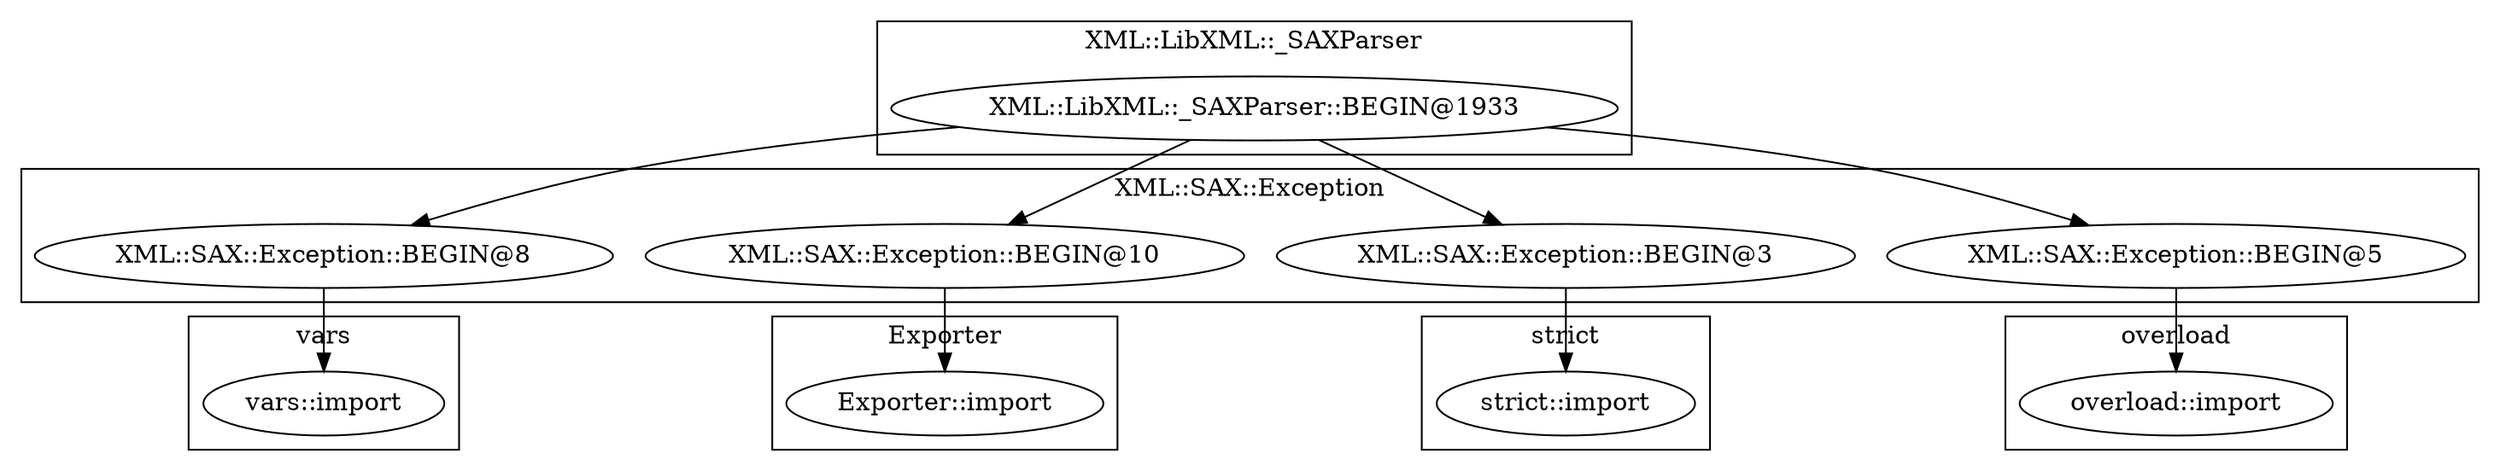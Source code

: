 digraph {
graph [overlap=false]
subgraph cluster_vars {
	label="vars";
	"vars::import";
}
subgraph cluster_strict {
	label="strict";
	"strict::import";
}
subgraph cluster_Exporter {
	label="Exporter";
	"Exporter::import";
}
subgraph cluster_overload {
	label="overload";
	"overload::import";
}
subgraph cluster_XML_LibXML__SAXParser {
	label="XML::LibXML::_SAXParser";
	"XML::LibXML::_SAXParser::BEGIN@1933";
}
subgraph cluster_XML_SAX_Exception {
	label="XML::SAX::Exception";
	"XML::SAX::Exception::BEGIN@8";
	"XML::SAX::Exception::BEGIN@10";
	"XML::SAX::Exception::BEGIN@3";
	"XML::SAX::Exception::BEGIN@5";
}
"XML::SAX::Exception::BEGIN@10" -> "Exporter::import";
"XML::SAX::Exception::BEGIN@5" -> "overload::import";
"XML::SAX::Exception::BEGIN@8" -> "vars::import";
"XML::SAX::Exception::BEGIN@3" -> "strict::import";
"XML::LibXML::_SAXParser::BEGIN@1933" -> "XML::SAX::Exception::BEGIN@10";
"XML::LibXML::_SAXParser::BEGIN@1933" -> "XML::SAX::Exception::BEGIN@8";
"XML::LibXML::_SAXParser::BEGIN@1933" -> "XML::SAX::Exception::BEGIN@5";
"XML::LibXML::_SAXParser::BEGIN@1933" -> "XML::SAX::Exception::BEGIN@3";
}

